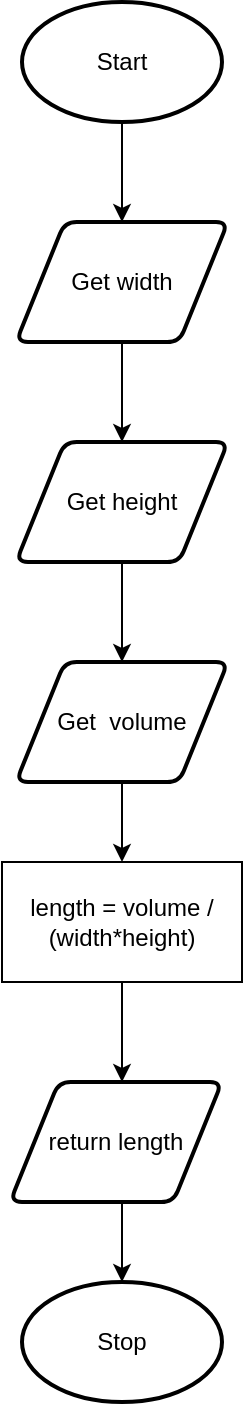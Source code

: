 <mxfile>
    <diagram id="3u62wl1qOHT77pVzOoWG" name="Page-1">
        <mxGraphModel dx="834" dy="711" grid="1" gridSize="10" guides="1" tooltips="1" connect="1" arrows="1" fold="1" page="1" pageScale="1" pageWidth="827" pageHeight="1169" math="0" shadow="0">
            <root>
                <mxCell id="0"/>
                <mxCell id="1" parent="0"/>
                <mxCell id="4" style="edgeStyle=none;html=1;" parent="1" source="3" edge="1">
                    <mxGeometry relative="1" as="geometry">
                        <mxPoint x="414" y="180" as="targetPoint"/>
                    </mxGeometry>
                </mxCell>
                <mxCell id="3" value="Start" style="strokeWidth=2;html=1;shape=mxgraph.flowchart.start_1;whiteSpace=wrap;" parent="1" vertex="1">
                    <mxGeometry x="364" y="70" width="100" height="60" as="geometry"/>
                </mxCell>
                <mxCell id="6" style="edgeStyle=none;html=1;entryX=0.5;entryY=0;entryDx=0;entryDy=0;" parent="1" source="5" target="7" edge="1">
                    <mxGeometry relative="1" as="geometry">
                        <mxPoint x="417" y="300" as="targetPoint"/>
                    </mxGeometry>
                </mxCell>
                <mxCell id="5" value="Get width" style="shape=parallelogram;html=1;strokeWidth=2;perimeter=parallelogramPerimeter;whiteSpace=wrap;rounded=1;arcSize=12;size=0.23;" parent="1" vertex="1">
                    <mxGeometry x="361" y="180" width="106" height="60" as="geometry"/>
                </mxCell>
                <mxCell id="9" style="edgeStyle=none;html=1;entryX=0.5;entryY=0;entryDx=0;entryDy=0;" parent="1" source="7" target="8" edge="1">
                    <mxGeometry relative="1" as="geometry"/>
                </mxCell>
                <mxCell id="7" value="Get height" style="shape=parallelogram;html=1;strokeWidth=2;perimeter=parallelogramPerimeter;whiteSpace=wrap;rounded=1;arcSize=12;size=0.23;" parent="1" vertex="1">
                    <mxGeometry x="361" y="290" width="106" height="60" as="geometry"/>
                </mxCell>
                <mxCell id="10" style="edgeStyle=none;html=1;" parent="1" source="8" edge="1">
                    <mxGeometry relative="1" as="geometry">
                        <mxPoint x="414" y="500" as="targetPoint"/>
                    </mxGeometry>
                </mxCell>
                <mxCell id="8" value="Get&amp;nbsp; volume" style="shape=parallelogram;html=1;strokeWidth=2;perimeter=parallelogramPerimeter;whiteSpace=wrap;rounded=1;arcSize=12;size=0.23;" parent="1" vertex="1">
                    <mxGeometry x="361" y="400" width="106" height="60" as="geometry"/>
                </mxCell>
                <mxCell id="12" style="edgeStyle=none;html=1;" parent="1" source="11" edge="1">
                    <mxGeometry relative="1" as="geometry">
                        <mxPoint x="414" y="610" as="targetPoint"/>
                    </mxGeometry>
                </mxCell>
                <mxCell id="11" value="length = volume / (width*height)" style="rounded=0;whiteSpace=wrap;html=1;" parent="1" vertex="1">
                    <mxGeometry x="354" y="500" width="120" height="60" as="geometry"/>
                </mxCell>
                <mxCell id="14" style="edgeStyle=none;html=1;entryX=0.5;entryY=0;entryDx=0;entryDy=0;entryPerimeter=0;" parent="1" target="15" edge="1">
                    <mxGeometry relative="1" as="geometry">
                        <mxPoint x="414" y="710" as="targetPoint"/>
                        <mxPoint x="414" y="670" as="sourcePoint"/>
                    </mxGeometry>
                </mxCell>
                <mxCell id="15" value="Stop" style="strokeWidth=2;html=1;shape=mxgraph.flowchart.start_1;whiteSpace=wrap;" parent="1" vertex="1">
                    <mxGeometry x="364" y="710" width="100" height="60" as="geometry"/>
                </mxCell>
                <mxCell id="16" value="return length" style="shape=parallelogram;html=1;strokeWidth=2;perimeter=parallelogramPerimeter;whiteSpace=wrap;rounded=1;arcSize=12;size=0.23;" vertex="1" parent="1">
                    <mxGeometry x="358" y="610" width="106" height="60" as="geometry"/>
                </mxCell>
            </root>
        </mxGraphModel>
    </diagram>
</mxfile>